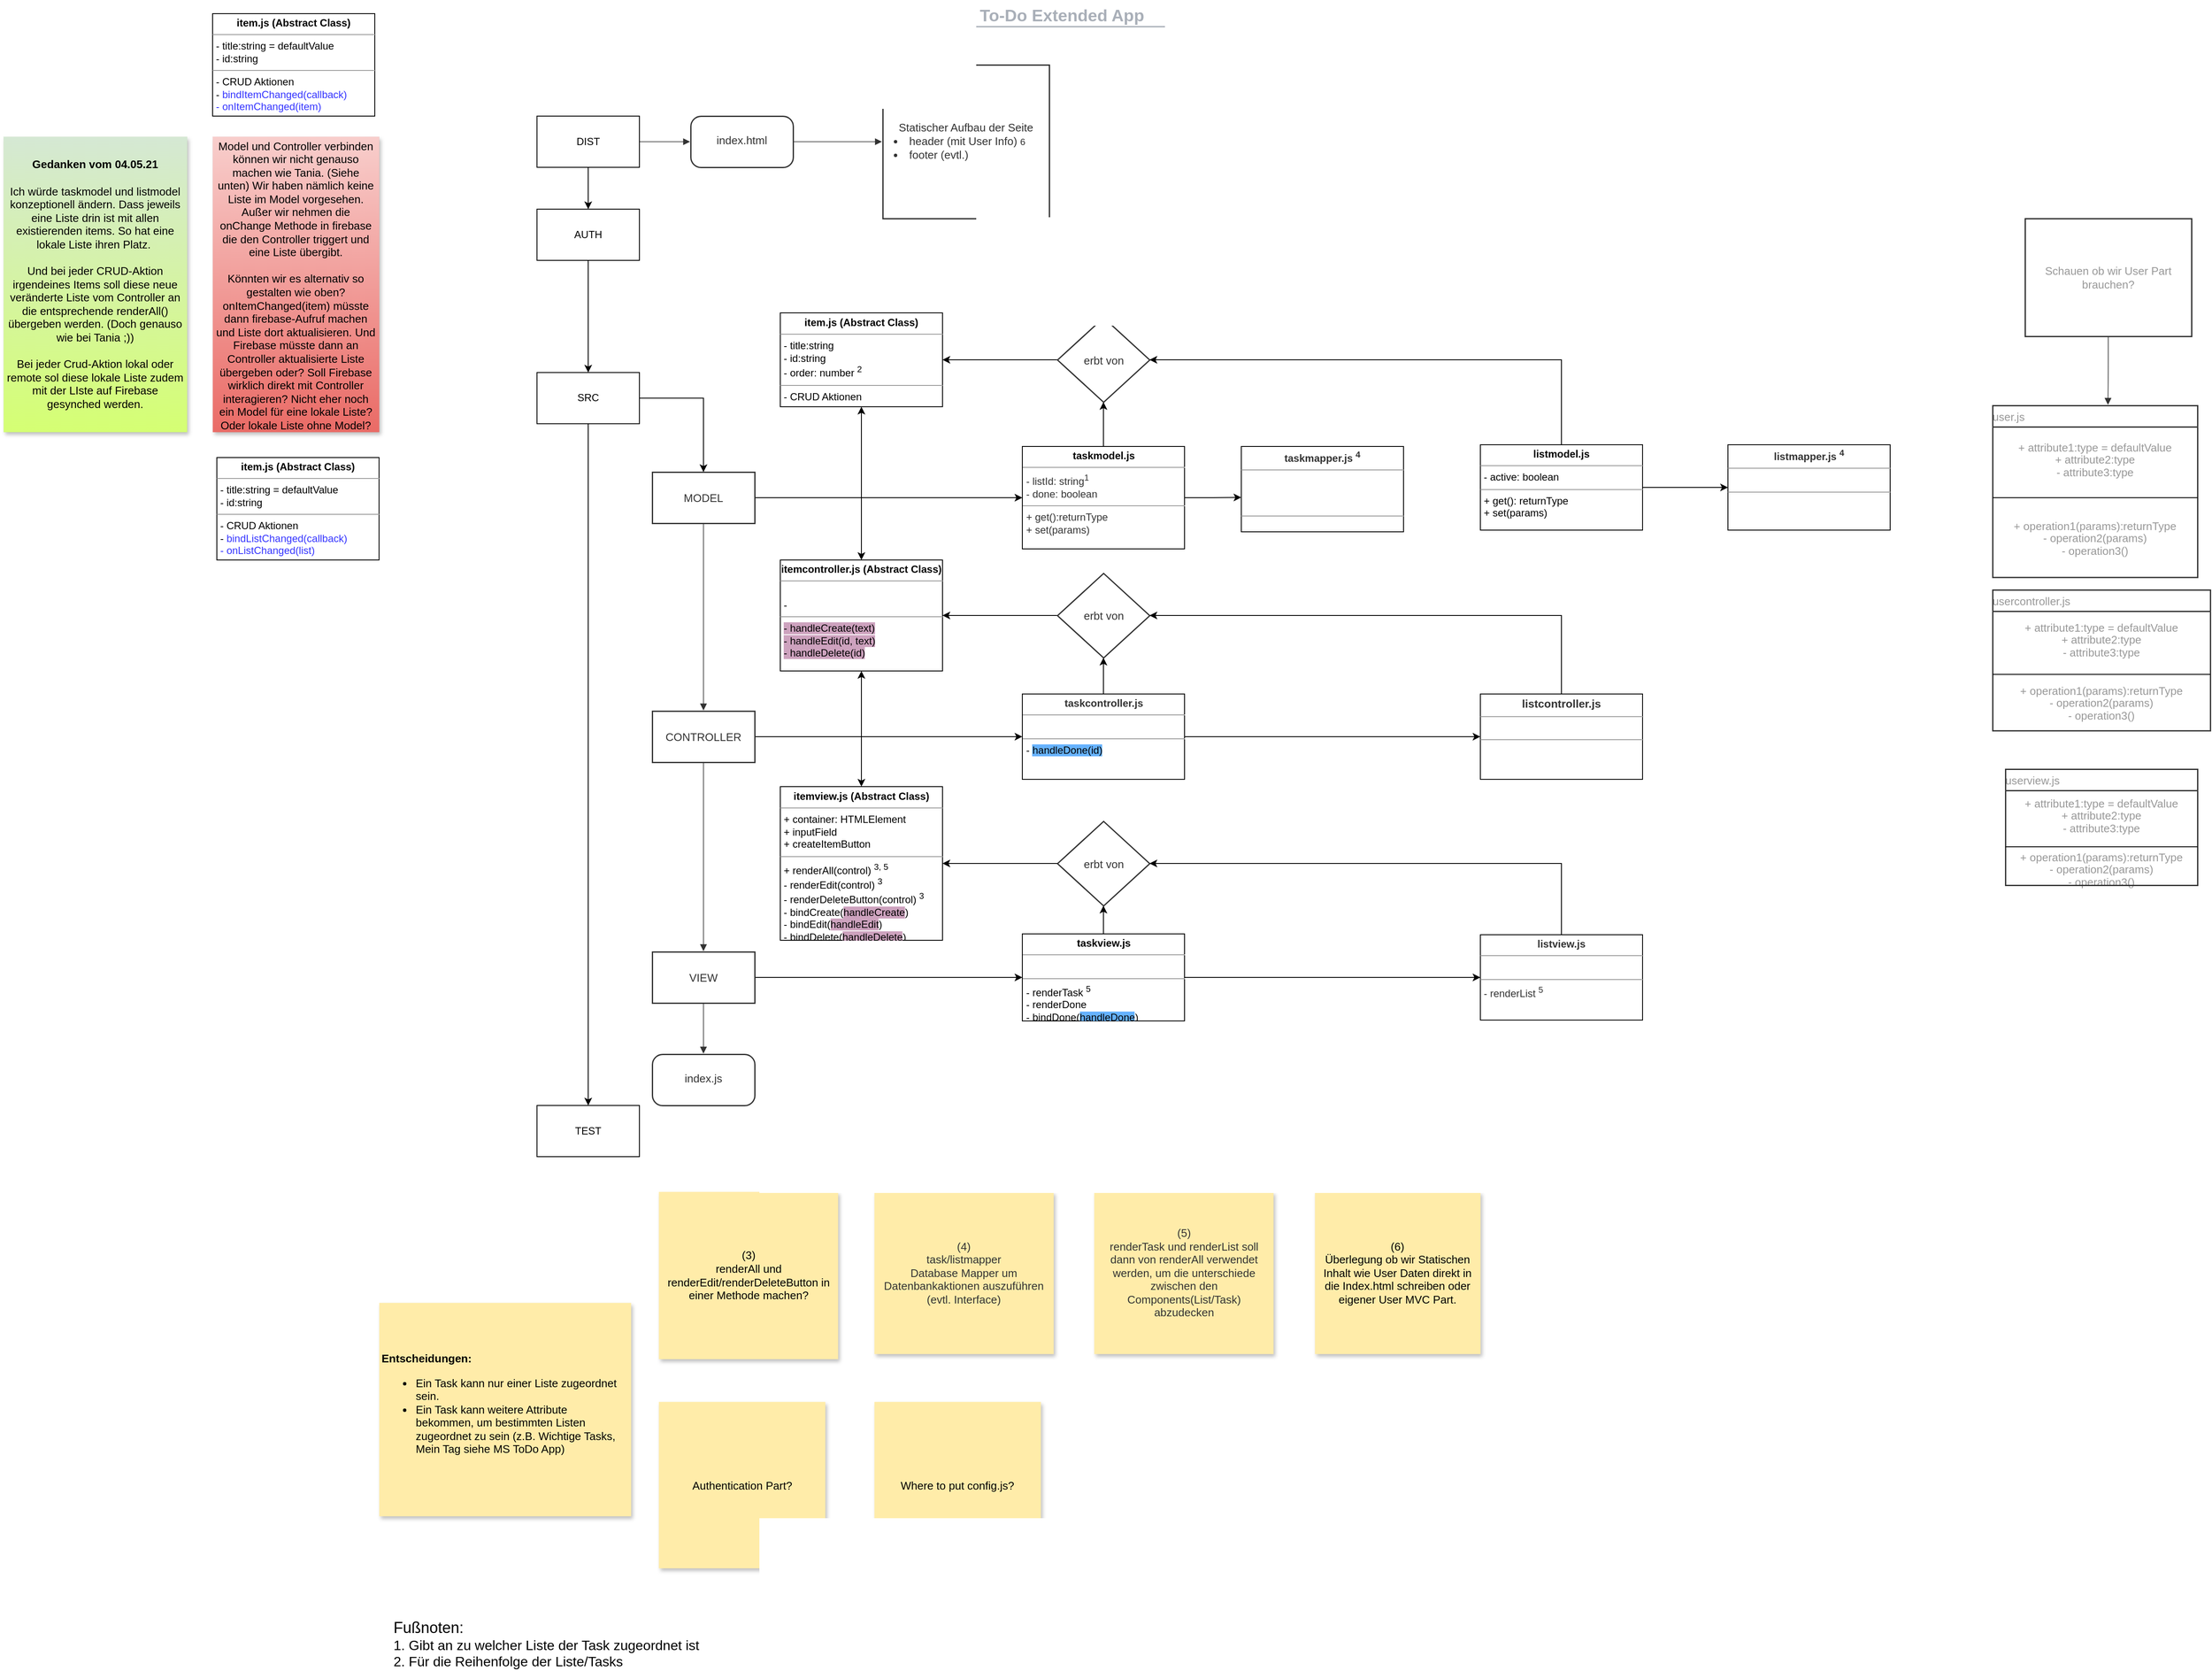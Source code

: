 <mxfile version="14.6.9" type="github">
  <diagram id="eOCSV4TAboX4JURnP9C4" name="Seite-1">
    <mxGraphModel dx="2889" dy="774" grid="1" gridSize="10" guides="1" tooltips="1" connect="1" arrows="1" fold="1" page="1" pageScale="1" pageWidth="827" pageHeight="1169" math="0" shadow="0">
      <root>
        <mxCell id="0" />
        <mxCell id="1" parent="0" />
        <mxCell id="hnSfwi1Ho9SDqRFrZ4Va-5" value="" style="group;dropTarget=0;" parent="1" vertex="1">
          <mxGeometry x="340" y="15" width="640" height="45" as="geometry" />
        </mxCell>
        <UserObject label="To-Do Extended App" lucidchartObjectId="U7PNEHNEvIEY" id="hnSfwi1Ho9SDqRFrZ4Va-6">
          <mxCell style="points=[[0.688,0.967,0]];html=1;overflow=block;blockSpacing=1;whiteSpace=wrap;;whiteSpace=wrap;fontSize=19.7;fontColor=#a9afb8;fontStyle=1;align=center;spacingLeft=7;spacingRight=7;spacingTop=2;spacing=3;strokeOpacity=0;fillOpacity=0;rounded=1;absoluteArcSize=1;arcSize=12;fillColor=#ffffff;strokeWidth=1.5;" parent="hnSfwi1Ho9SDqRFrZ4Va-5" vertex="1">
            <mxGeometry width="640" height="31" as="geometry" />
          </mxCell>
        </UserObject>
        <UserObject label="" placeholders="1" lucidchartObjectId="U7PNwYMRwzRe" id="hnSfwi1Ho9SDqRFrZ4Va-7">
          <mxCell style="html=1;overflow=block;blockSpacing=1;whiteSpace=wrap;;whiteSpace=wrap;fontSize=11.5;fontColor=#a9afb8;align=center;spacingLeft=7;spacingRight=7;spacingTop=2;spacing=3;strokeOpacity=0;fillOpacity=0;rounded=1;absoluteArcSize=1;arcSize=12;fillColor=#ffffff;strokeWidth=1.5;" parent="hnSfwi1Ho9SDqRFrZ4Va-5" vertex="1">
            <mxGeometry y="31" width="640" height="14" as="geometry" />
          </mxCell>
        </UserObject>
        <UserObject label="" lucidchartObjectId="U7PNrnxMDtur" id="hnSfwi1Ho9SDqRFrZ4Va-8">
          <mxCell style="html=1;jettySize=18;whiteSpace=wrap;fontSize=13;fontFamily=Helvetica;strokeColor=#a9afb8;strokeOpacity=100;strokeWidth=1.5;rounded=0;startArrow=none;;endArrow=none;;entryX=0.688;entryY=0.967;entryPerimeter=0;" parent="hnSfwi1Ho9SDqRFrZ4Va-5" target="hnSfwi1Ho9SDqRFrZ4Va-6" edge="1">
            <mxGeometry width="100" height="100" relative="1" as="geometry">
              <Array as="points" />
              <mxPoint x="206" y="30" as="sourcePoint" />
            </mxGeometry>
          </mxCell>
        </UserObject>
        <mxCell id="fGt8f_qGY14LkmYrRQs4-35" style="edgeStyle=orthogonalEdgeStyle;rounded=0;sketch=0;orthogonalLoop=1;jettySize=auto;html=1;shadow=0;entryX=0;entryY=0.5;entryDx=0;entryDy=0;" parent="1" source="hnSfwi1Ho9SDqRFrZ4Va-10" target="fGt8f_qGY14LkmYrRQs4-40" edge="1">
          <mxGeometry relative="1" as="geometry">
            <mxPoint x="596" y="597" as="targetPoint" />
          </mxGeometry>
        </mxCell>
        <UserObject label="MODEL" lucidchartObjectId="c~ftY6l.iCiz" id="hnSfwi1Ho9SDqRFrZ4Va-10">
          <mxCell style="html=1;overflow=block;blockSpacing=1;whiteSpace=wrap;;whiteSpace=wrap;fontSize=13;fontColor=#333333;align=center;spacing=3.8;strokeColor=#333333;strokeOpacity=100;fillOpacity=100;fillColor=#ffffff;strokeWidth=1.5;" parent="1" vertex="1">
            <mxGeometry x="180" y="567" width="120" height="60" as="geometry" />
          </mxCell>
        </UserObject>
        <UserObject label="" lucidchartObjectId="Z~ftl3bWn_XZ" id="hnSfwi1Ho9SDqRFrZ4Va-12">
          <mxCell style="html=1;jettySize=18;whiteSpace=wrap;fontSize=13;strokeColor=#333333;strokeOpacity=100;strokeWidth=0.8;rounded=1;arcSize=24;edgeStyle=orthogonalEdgeStyle;startArrow=none;;endArrow=block;endFill=1;;exitX=0.5;exitY=1.013;exitPerimeter=0;entryX=0.5;entryY=-0.012;entryPerimeter=0;" parent="1" source="hnSfwi1Ho9SDqRFrZ4Va-10" target="hnSfwi1Ho9SDqRFrZ4Va-13" edge="1">
            <mxGeometry width="100" height="100" relative="1" as="geometry">
              <Array as="points" />
            </mxGeometry>
          </mxCell>
        </UserObject>
        <mxCell id="fGt8f_qGY14LkmYrRQs4-16" style="edgeStyle=orthogonalEdgeStyle;rounded=0;sketch=0;orthogonalLoop=1;jettySize=auto;html=1;exitX=1;exitY=0.5;exitDx=0;exitDy=0;shadow=0;entryX=0;entryY=0.5;entryDx=0;entryDy=0;" parent="1" source="hnSfwi1Ho9SDqRFrZ4Va-13" target="wDRCrtRSsD-gu7L2LAHD-1" edge="1">
          <mxGeometry relative="1" as="geometry">
            <mxPoint x="600" y="869" as="targetPoint" />
            <Array as="points" />
          </mxGeometry>
        </mxCell>
        <UserObject label="CONTROLLER" lucidchartObjectId="2~ft0K8MMD~K" id="hnSfwi1Ho9SDqRFrZ4Va-13">
          <mxCell style="html=1;overflow=block;blockSpacing=1;whiteSpace=wrap;;whiteSpace=wrap;fontSize=13;fontColor=#333333;align=center;spacing=3.8;strokeColor=#333333;strokeOpacity=100;fillOpacity=100;fillColor=#ffffff;strokeWidth=1.5;" parent="1" vertex="1">
            <mxGeometry x="180" y="846.96" width="120" height="60" as="geometry" />
          </mxCell>
        </UserObject>
        <UserObject label="" lucidchartObjectId="8~ftyOhcbgiU" id="hnSfwi1Ho9SDqRFrZ4Va-14">
          <mxCell style="html=1;jettySize=18;whiteSpace=wrap;fontSize=13;strokeColor=#333333;strokeOpacity=100;strokeWidth=0.8;rounded=1;arcSize=24;edgeStyle=orthogonalEdgeStyle;startArrow=none;;endArrow=block;endFill=1;;exitX=0.5;exitY=1.013;exitPerimeter=0;entryX=0.5;entryY=-0.012;entryPerimeter=0;" parent="1" source="hnSfwi1Ho9SDqRFrZ4Va-13" target="hnSfwi1Ho9SDqRFrZ4Va-15" edge="1">
            <mxGeometry width="100" height="100" relative="1" as="geometry">
              <Array as="points" />
            </mxGeometry>
          </mxCell>
        </UserObject>
        <mxCell id="fGt8f_qGY14LkmYrRQs4-25" style="edgeStyle=orthogonalEdgeStyle;rounded=0;sketch=0;orthogonalLoop=1;jettySize=auto;html=1;shadow=0;" parent="1" source="hnSfwi1Ho9SDqRFrZ4Va-15" target="fGt8f_qGY14LkmYrRQs4-14" edge="1">
          <mxGeometry relative="1" as="geometry" />
        </mxCell>
        <UserObject label="VIEW" lucidchartObjectId="_~ftyiLubZ3a" id="hnSfwi1Ho9SDqRFrZ4Va-15">
          <mxCell style="html=1;overflow=block;blockSpacing=1;whiteSpace=wrap;;whiteSpace=wrap;fontSize=13;fontColor=#333333;align=center;spacing=3.8;strokeColor=#333333;strokeOpacity=100;fillOpacity=100;fillColor=#ffffff;strokeWidth=1.5;" parent="1" vertex="1">
            <mxGeometry x="180" y="1129" width="120" height="60" as="geometry" />
          </mxCell>
        </UserObject>
        <mxCell id="hnSfwi1Ho9SDqRFrZ4Va-25" value="&lt;div style=&quot;display: flex; justify-content: center; text-align: center; align-items: baseline; font-size: 0; line-height: 1.25;margin-top: -2px;&quot;&gt;&lt;span&gt;&lt;span style=&quot;font-size:13px;color:#333333;&quot;&gt;index.js&lt;/span&gt;&lt;/span&gt;&lt;/div&gt;" style="rounded=1;arcSize=20;whiteSpace=wrap;overflow=block;blockSpacing=1;html=1;fontSize=13;spacing=0;strokeColor=#333333;strokeOpacity=100;fillOpacity=100;fillColor=#ffffff;strokeWidth=1.5;" parent="1" vertex="1">
          <mxGeometry x="180" y="1249" width="120" height="60" as="geometry" />
        </mxCell>
        <UserObject label="" lucidchartObjectId="K2RtI70EVKOM" id="hnSfwi1Ho9SDqRFrZ4Va-26">
          <mxCell style="html=1;jettySize=18;whiteSpace=wrap;fontSize=13;strokeColor=#333333;strokeOpacity=100;strokeWidth=0.8;rounded=1;arcSize=24;edgeStyle=orthogonalEdgeStyle;startArrow=block;startFill=1;;endArrow=none;;exitX=0.5;exitY=-0.012;exitPerimeter=0;entryX=0.5;entryY=1.013;entryPerimeter=0;" parent="1" source="hnSfwi1Ho9SDqRFrZ4Va-25" target="hnSfwi1Ho9SDqRFrZ4Va-15" edge="1">
            <mxGeometry width="100" height="100" relative="1" as="geometry">
              <Array as="points" />
            </mxGeometry>
          </mxCell>
        </UserObject>
        <mxCell id="hnSfwi1Ho9SDqRFrZ4Va-32" value="user.js" style="html=1;overflow=block;blockSpacing=1;whiteSpace=wrap;swimlane;childLayout=stackLayout;horizontal=1;horizontalStack=0;resizeParent=1;resizeParentMax=0;resizeLast=0;collapsible=0;fontStyle=0;marginBottom=0;swimlaneFillColor=#ffffff;startSize=25;whiteSpace=wrap;fontSize=13;fontColor=#333333;align=center;whiteSpace=wrap;align=left;spacing=0;strokeColor=#333333;strokeOpacity=100;fillOpacity=100;fillColor=#ffffff;strokeWidth=1.5;shadow=0;sketch=0;textOpacity=50;" parent="1" vertex="1">
          <mxGeometry x="1750" y="489" width="240" height="201.25" as="geometry" />
        </mxCell>
        <mxCell id="hnSfwi1Ho9SDqRFrZ4Va-33" value="&lt;div style=&quot;display: flex; justify-content: center; text-align: center; align-items: baseline; font-size: 0; line-height: 1.25;margin-top: -2px;&quot;&gt;&lt;span&gt;&lt;span style=&quot;font-size:13px;color:#333333;&quot;&gt;+ attribute1:type = defaultValue&#xa;&lt;/span&gt;&lt;/span&gt;&lt;/div&gt;&lt;div style=&quot;display: flex; justify-content: center; text-align: center; align-items: baseline; font-size: 0; line-height: 1.25;margin-top: -2px;&quot;&gt;&lt;span&gt;&lt;span style=&quot;font-size:13px;color:#333333;&quot;&gt;+ attribute2:type&#xa;&lt;/span&gt;&lt;/span&gt;&lt;/div&gt;&lt;div style=&quot;display: flex; justify-content: center; text-align: center; align-items: baseline; font-size: 0; line-height: 1.25;margin-top: -2px;&quot;&gt;&lt;span&gt;&lt;span style=&quot;font-size:13px;color:#333333;&quot;&gt;- attribute3:type&lt;/span&gt;&lt;/span&gt;&lt;/div&gt;" style="part=1;html=1;whiteSpace=wrap;resizeHeight=0;strokeColor=none;fillColor=none;align=left;verticalAlign=middle;spacingLeft=4;spacingRight=4;overflow=hidden;rotatable=0;points=[[0,0.5],[1,0.5]];portConstraint=eastwest;swimlaneFillColor=#ffffff;strokeOpacity=100;fillOpacity=100;whiteSpace=wrap;fontSize=13;fontColor=#333333;align=center;shadow=0;sketch=0;textOpacity=50;" parent="hnSfwi1Ho9SDqRFrZ4Va-32" vertex="1">
          <mxGeometry y="25" width="240" height="79" as="geometry" />
        </mxCell>
        <mxCell id="hnSfwi1Ho9SDqRFrZ4Va-34" value="" style="line;strokeWidth=1;fillColor=none;align=left;verticalAlign=middle;spacingTop=-1;spacingLeft=3;spacingRight=3;rotatable=0;labelPosition=right;points=[];portConstraint=eastwest;fillOpacity=100;strokeOpacity=100;shadow=0;sketch=0;textOpacity=50;" parent="hnSfwi1Ho9SDqRFrZ4Va-32" vertex="1">
          <mxGeometry y="104" width="240" height="8" as="geometry" />
        </mxCell>
        <mxCell id="hnSfwi1Ho9SDqRFrZ4Va-35" value="&lt;div style=&quot;display: flex; justify-content: center; text-align: center; align-items: baseline; font-size: 0; line-height: 1.25;margin-top: -2px;&quot;&gt;&lt;span&gt;&lt;span style=&quot;font-size:13px;color:#333333;&quot;&gt;+ operation1(params):returnType&#xa;&lt;/span&gt;&lt;/span&gt;&lt;/div&gt;&lt;div style=&quot;display: flex; justify-content: center; text-align: center; align-items: baseline; font-size: 0; line-height: 1.25;margin-top: -2px;&quot;&gt;&lt;span&gt;&lt;span style=&quot;font-size:13px;color:#333333;&quot;&gt;- operation2(params)&#xa;&lt;/span&gt;&lt;/span&gt;&lt;/div&gt;&lt;div style=&quot;display: flex; justify-content: center; text-align: center; align-items: baseline; font-size: 0; line-height: 1.25;margin-top: -2px;&quot;&gt;&lt;span&gt;&lt;span style=&quot;font-size:13px;color:#333333;&quot;&gt;- operation3()&lt;/span&gt;&lt;/span&gt;&lt;/div&gt;" style="part=1;html=1;whiteSpace=wrap;resizeHeight=0;strokeColor=none;fillColor=none;align=left;verticalAlign=middle;spacingLeft=4;spacingRight=4;overflow=hidden;rotatable=0;points=[[0,0.5],[1,0.5]];portConstraint=eastwest;swimlaneFillColor=#ffffff;strokeOpacity=100;fillOpacity=100;whiteSpace=wrap;overflow=block;blockSpacing=1;html=1;fontSize=13;shadow=0;sketch=0;textOpacity=50;" parent="hnSfwi1Ho9SDqRFrZ4Va-32" vertex="1">
          <mxGeometry y="112" width="240" height="89.25" as="geometry" />
        </mxCell>
        <mxCell id="c57WbjZJF1XwjpGA7Uo2-19" style="edgeStyle=orthogonalEdgeStyle;rounded=0;orthogonalLoop=1;jettySize=auto;html=1;exitX=0;exitY=0.5;exitDx=0;exitDy=0;entryX=1;entryY=0.5;entryDx=0;entryDy=0;" parent="1" source="hnSfwi1Ho9SDqRFrZ4Va-40" target="c57WbjZJF1XwjpGA7Uo2-17" edge="1">
          <mxGeometry relative="1" as="geometry" />
        </mxCell>
        <UserObject label="erbt von" lucidchartObjectId="s5lulmFAvcZQ" id="hnSfwi1Ho9SDqRFrZ4Va-40">
          <mxCell style="html=1;overflow=block;blockSpacing=1;whiteSpace=wrap;shape=rhombus;whiteSpace=wrap;fontSize=13;fontColor=#333333;align=center;spacing=3.8;strokeColor=#333333;strokeOpacity=100;fillOpacity=100;fillColor=#ffffff;strokeWidth=1.5;" parent="1" vertex="1">
            <mxGeometry x="654.5" y="386" width="108" height="99" as="geometry" />
          </mxCell>
        </UserObject>
        <mxCell id="hnSfwi1Ho9SDqRFrZ4Va-51" value="userview.js" style="html=1;overflow=block;blockSpacing=1;whiteSpace=wrap;swimlane;childLayout=stackLayout;horizontal=1;horizontalStack=0;resizeParent=1;resizeParentMax=0;resizeLast=0;collapsible=0;fontStyle=0;marginBottom=0;swimlaneFillColor=#ffffff;startSize=25;whiteSpace=wrap;fontSize=13;fontColor=#333333;align=center;whiteSpace=wrap;align=left;spacing=0;strokeColor=#333333;strokeOpacity=100;fillOpacity=100;fillColor=#ffffff;strokeWidth=1.5;shadow=0;sketch=0;textOpacity=50;" parent="1" vertex="1">
          <mxGeometry x="1765" y="915" width="225" height="136" as="geometry" />
        </mxCell>
        <mxCell id="hnSfwi1Ho9SDqRFrZ4Va-52" value="&lt;div style=&quot;display: flex; justify-content: center; text-align: center; align-items: baseline; font-size: 0; line-height: 1.25;margin-top: -2px;&quot;&gt;&lt;span&gt;&lt;span style=&quot;font-size:13px;color:#333333;&quot;&gt;+ attribute1:type = defaultValue&#xa;&lt;/span&gt;&lt;/span&gt;&lt;/div&gt;&lt;div style=&quot;display: flex; justify-content: center; text-align: center; align-items: baseline; font-size: 0; line-height: 1.25;margin-top: -2px;&quot;&gt;&lt;span&gt;&lt;span style=&quot;font-size:13px;color:#333333;&quot;&gt;+ attribute2:type&#xa;&lt;/span&gt;&lt;/span&gt;&lt;/div&gt;&lt;div style=&quot;display: flex; justify-content: center; text-align: center; align-items: baseline; font-size: 0; line-height: 1.25;margin-top: -2px;&quot;&gt;&lt;span&gt;&lt;span style=&quot;font-size:13px;color:#333333;&quot;&gt;- attribute3:type&lt;/span&gt;&lt;/span&gt;&lt;/div&gt;" style="part=1;html=1;whiteSpace=wrap;resizeHeight=0;strokeColor=none;fillColor=none;align=left;verticalAlign=middle;spacingLeft=4;spacingRight=4;overflow=hidden;rotatable=0;points=[[0,0.5],[1,0.5]];portConstraint=eastwest;swimlaneFillColor=#ffffff;strokeOpacity=100;fillOpacity=100;whiteSpace=wrap;fontSize=13;fontColor=#333333;align=center;shadow=0;sketch=0;textOpacity=50;" parent="hnSfwi1Ho9SDqRFrZ4Va-51" vertex="1">
          <mxGeometry y="25" width="225" height="62" as="geometry" />
        </mxCell>
        <mxCell id="hnSfwi1Ho9SDqRFrZ4Va-53" value="" style="line;strokeWidth=1;fillColor=none;align=left;verticalAlign=middle;spacingTop=-1;spacingLeft=3;spacingRight=3;rotatable=0;labelPosition=right;points=[];portConstraint=eastwest;fillOpacity=100;strokeOpacity=100;shadow=0;sketch=0;textOpacity=50;" parent="hnSfwi1Ho9SDqRFrZ4Va-51" vertex="1">
          <mxGeometry y="87" width="225" height="8" as="geometry" />
        </mxCell>
        <mxCell id="hnSfwi1Ho9SDqRFrZ4Va-54" value="&lt;div style=&quot;display: flex; justify-content: center; text-align: center; align-items: baseline; font-size: 0; line-height: 1.25;margin-top: -2px;&quot;&gt;&lt;span&gt;&lt;span style=&quot;font-size:13px;color:#333333;&quot;&gt;+ operation1(params):returnType&#xa;&lt;/span&gt;&lt;/span&gt;&lt;/div&gt;&lt;div style=&quot;display: flex; justify-content: center; text-align: center; align-items: baseline; font-size: 0; line-height: 1.25;margin-top: -2px;&quot;&gt;&lt;span&gt;&lt;span style=&quot;font-size:13px;color:#333333;&quot;&gt;- operation2(params)&#xa;&lt;/span&gt;&lt;/span&gt;&lt;/div&gt;&lt;div style=&quot;display: flex; justify-content: center; text-align: center; align-items: baseline; font-size: 0; line-height: 1.25;margin-top: -2px;&quot;&gt;&lt;span&gt;&lt;span style=&quot;font-size:13px;color:#333333;&quot;&gt;- operation3()&lt;/span&gt;&lt;/span&gt;&lt;/div&gt;" style="part=1;html=1;whiteSpace=wrap;resizeHeight=0;strokeColor=none;fillColor=none;align=left;verticalAlign=middle;spacingLeft=4;spacingRight=4;overflow=hidden;rotatable=0;points=[[0,0.5],[1,0.5]];portConstraint=eastwest;swimlaneFillColor=#ffffff;strokeOpacity=100;fillOpacity=100;whiteSpace=wrap;overflow=block;blockSpacing=1;html=1;fontSize=13;shadow=0;sketch=0;textOpacity=50;" parent="hnSfwi1Ho9SDqRFrZ4Va-51" vertex="1">
          <mxGeometry y="95" width="225" height="41" as="geometry" />
        </mxCell>
        <UserObject label="Authentication Part?" lucidchartObjectId="DZRtS0Nv-I5Q" id="hnSfwi1Ho9SDqRFrZ4Va-55">
          <mxCell style="html=1;overflow=block;blockSpacing=1;whiteSpace=wrap;shadow=1;whiteSpace=wrap;fontSize=13;spacing=3.8;strokeColor=none;fillColor=#FFECA9;strokeWidth=0;" parent="1" vertex="1">
            <mxGeometry x="187.5" y="1656" width="195" height="195" as="geometry" />
          </mxCell>
        </UserObject>
        <UserObject label="Where to put config.js?" lucidchartObjectId="-0jusw2t4aRP" id="hnSfwi1Ho9SDqRFrZ4Va-56">
          <mxCell style="html=1;overflow=block;blockSpacing=1;whiteSpace=wrap;shadow=1;whiteSpace=wrap;fontSize=13;spacing=3.8;strokeColor=none;fillColor=#FFECA9;strokeWidth=0;" parent="1" vertex="1">
            <mxGeometry x="440" y="1656" width="195" height="195" as="geometry" />
          </mxCell>
        </UserObject>
        <mxCell id="hnSfwi1Ho9SDqRFrZ4Va-65" value="usercontroller.js" style="html=1;overflow=block;blockSpacing=1;whiteSpace=wrap;swimlane;childLayout=stackLayout;horizontal=1;horizontalStack=0;resizeParent=1;resizeParentMax=0;resizeLast=0;collapsible=0;fontStyle=0;marginBottom=0;swimlaneFillColor=#ffffff;startSize=25;whiteSpace=wrap;fontSize=13;fontColor=#333333;align=center;whiteSpace=wrap;align=left;spacing=0;strokeColor=#333333;strokeOpacity=100;fillOpacity=100;fillColor=#ffffff;strokeWidth=1.5;shadow=0;sketch=0;textOpacity=50;" parent="1" vertex="1">
          <mxGeometry x="1750" y="705" width="255" height="164.923" as="geometry" />
        </mxCell>
        <mxCell id="hnSfwi1Ho9SDqRFrZ4Va-66" value="&lt;div style=&quot;display: flex; justify-content: center; text-align: center; align-items: baseline; font-size: 0; line-height: 1.25;margin-top: -2px;&quot;&gt;&lt;span&gt;&lt;span style=&quot;font-size:13px;color:#333333;&quot;&gt;+ attribute1:type = defaultValue&#xa;&lt;/span&gt;&lt;/span&gt;&lt;/div&gt;&lt;div style=&quot;display: flex; justify-content: center; text-align: center; align-items: baseline; font-size: 0; line-height: 1.25;margin-top: -2px;&quot;&gt;&lt;span&gt;&lt;span style=&quot;font-size:13px;color:#333333;&quot;&gt;+ attribute2:type&#xa;&lt;/span&gt;&lt;/span&gt;&lt;/div&gt;&lt;div style=&quot;display: flex; justify-content: center; text-align: center; align-items: baseline; font-size: 0; line-height: 1.25;margin-top: -2px;&quot;&gt;&lt;span&gt;&lt;span style=&quot;font-size:13px;color:#333333;&quot;&gt;- attribute3:type&lt;/span&gt;&lt;/span&gt;&lt;/div&gt;" style="part=1;html=1;whiteSpace=wrap;resizeHeight=0;strokeColor=none;fillColor=none;align=left;verticalAlign=middle;spacingLeft=4;spacingRight=4;overflow=hidden;rotatable=0;points=[[0,0.5],[1,0.5]];portConstraint=eastwest;swimlaneFillColor=#ffffff;strokeOpacity=100;fillOpacity=100;whiteSpace=wrap;fontSize=13;fontColor=#333333;align=center;shadow=0;sketch=0;textOpacity=50;" parent="hnSfwi1Ho9SDqRFrZ4Va-65" vertex="1">
          <mxGeometry y="25" width="255" height="70" as="geometry" />
        </mxCell>
        <mxCell id="hnSfwi1Ho9SDqRFrZ4Va-67" value="" style="line;strokeWidth=1;fillColor=none;align=left;verticalAlign=middle;spacingTop=-1;spacingLeft=3;spacingRight=3;rotatable=0;labelPosition=right;points=[];portConstraint=eastwest;fillOpacity=100;strokeOpacity=100;shadow=0;sketch=0;textOpacity=50;" parent="hnSfwi1Ho9SDqRFrZ4Va-65" vertex="1">
          <mxGeometry y="95" width="255" height="8" as="geometry" />
        </mxCell>
        <mxCell id="hnSfwi1Ho9SDqRFrZ4Va-68" value="&lt;div style=&quot;display: flex; justify-content: center; text-align: center; align-items: baseline; font-size: 0; line-height: 1.25;margin-top: -2px;&quot;&gt;&lt;span&gt;&lt;span style=&quot;font-size:13px;color:#333333;&quot;&gt;+ operation1(params):returnType&#xa;&lt;/span&gt;&lt;/span&gt;&lt;/div&gt;&lt;div style=&quot;display: flex; justify-content: center; text-align: center; align-items: baseline; font-size: 0; line-height: 1.25;margin-top: -2px;&quot;&gt;&lt;span&gt;&lt;span style=&quot;font-size:13px;color:#333333;&quot;&gt;- operation2(params)&#xa;&lt;/span&gt;&lt;/span&gt;&lt;/div&gt;&lt;div style=&quot;display: flex; justify-content: center; text-align: center; align-items: baseline; font-size: 0; line-height: 1.25;margin-top: -2px;&quot;&gt;&lt;span&gt;&lt;span style=&quot;font-size:13px;color:#333333;&quot;&gt;- operation3()&lt;/span&gt;&lt;/span&gt;&lt;/div&gt;" style="part=1;html=1;whiteSpace=wrap;resizeHeight=0;strokeColor=none;fillColor=none;align=left;verticalAlign=middle;spacingLeft=4;spacingRight=4;overflow=hidden;rotatable=0;points=[[0,0.5],[1,0.5]];portConstraint=eastwest;swimlaneFillColor=#ffffff;strokeOpacity=100;fillOpacity=100;whiteSpace=wrap;overflow=block;blockSpacing=1;html=1;fontSize=13;shadow=0;sketch=0;textOpacity=50;" parent="hnSfwi1Ho9SDqRFrZ4Va-65" vertex="1">
          <mxGeometry y="103" width="255" height="61.923" as="geometry" />
        </mxCell>
        <UserObject label="Schauen ob wir User Part brauchen?" lucidchartObjectId="F1mupC6SSIpY" id="hnSfwi1Ho9SDqRFrZ4Va-77">
          <mxCell style="html=1;overflow=block;blockSpacing=1;whiteSpace=wrap;;whiteSpace=wrap;fontSize=13;fontColor=#333333;align=center;spacing=3.8;strokeColor=#333333;strokeOpacity=100;fillOpacity=100;fillColor=#ffffff;strokeWidth=1.5;shadow=0;sketch=0;textOpacity=50;" parent="1" vertex="1">
            <mxGeometry x="1788" y="270" width="195" height="138" as="geometry" />
          </mxCell>
        </UserObject>
        <UserObject label="" lucidchartObjectId="X1mubesnK8zv" id="hnSfwi1Ho9SDqRFrZ4Va-78">
          <mxCell style="html=1;jettySize=18;whiteSpace=wrap;fontSize=13;strokeColor=#333333;strokeOpacity=100;strokeWidth=0.8;rounded=1;arcSize=24;edgeStyle=orthogonalEdgeStyle;startArrow=none;;endArrow=block;endFill=1;;exitX=0.5;exitY=1.005;exitPerimeter=0;entryX=0.563;entryY=-0.004;entryPerimeter=0;fillOpacity=100;shadow=0;sketch=0;textOpacity=50;" parent="1" source="hnSfwi1Ho9SDqRFrZ4Va-77" target="hnSfwi1Ho9SDqRFrZ4Va-32" edge="1">
            <mxGeometry width="100" height="100" relative="1" as="geometry">
              <Array as="points" />
            </mxGeometry>
          </mxCell>
        </UserObject>
        <UserObject label="(6)&lt;br&gt;Überlegung ob wir Statischen Inhalt wie User Daten direkt in die Index.html schreiben oder eigener User MVC Part." lucidchartObjectId="y2muuLLlZN~S" id="hnSfwi1Ho9SDqRFrZ4Va-79">
          <mxCell style="html=1;overflow=block;blockSpacing=1;whiteSpace=wrap;shadow=1;whiteSpace=wrap;fontSize=13;spacing=3.8;strokeColor=none;fillColor=#FFECA9;strokeWidth=0;" parent="1" vertex="1">
            <mxGeometry x="956" y="1410" width="194" height="190" as="geometry" />
          </mxCell>
        </UserObject>
        <mxCell id="hnSfwi1Ho9SDqRFrZ4Va-87" value="&lt;div style=&quot;display: flex; justify-content: center; text-align: center; align-items: baseline; font-size: 0; line-height: 1.25;margin-top: -2px;&quot;&gt;&lt;span&gt;&lt;span style=&quot;font-size:13px;color:#333333;&quot;&gt;index.html&lt;/span&gt;&lt;/span&gt;&lt;/div&gt;" style="rounded=1;arcSize=20;whiteSpace=wrap;overflow=block;blockSpacing=1;html=1;fontSize=13;spacing=0;strokeColor=#333333;strokeOpacity=100;fillOpacity=100;fillColor=#ffffff;strokeWidth=1.5;" parent="1" vertex="1">
          <mxGeometry x="225" y="150" width="120" height="60" as="geometry" />
        </mxCell>
        <UserObject label="" lucidchartObjectId="Kbou1G4ICNrE" id="hnSfwi1Ho9SDqRFrZ4Va-88">
          <mxCell style="html=1;jettySize=18;whiteSpace=wrap;fontSize=13;strokeColor=#333333;strokeOpacity=100;strokeWidth=0.8;rounded=1;arcSize=24;edgeStyle=orthogonalEdgeStyle;startArrow=block;startFill=1;;endArrow=none;;exitX=-0.006;exitY=0.5;exitPerimeter=0;" parent="1" source="hnSfwi1Ho9SDqRFrZ4Va-87" edge="1">
            <mxGeometry width="100" height="100" relative="1" as="geometry">
              <Array as="points" />
              <mxPoint x="160" y="180" as="targetPoint" />
            </mxGeometry>
          </mxCell>
        </UserObject>
        <UserObject label="&lt;div style=&quot;display: flex ; justify-content: center ; text-align: center ; align-items: baseline ; font-size: 0 ; line-height: 1.25 ; margin-top: -2px&quot;&gt;&lt;span&gt;&lt;span style=&quot;font-size: 13px ; color: #333333&quot;&gt;Statischer Aufbau der Seite&lt;br&gt;&lt;/span&gt;&lt;/span&gt;&lt;/div&gt;&lt;ul style=&quot;margin: 0px ; padding-left: 10px ; list-style-position: inside ; list-style-type: disc&quot;&gt;&lt;li style=&quot;text-align: left ; color: #333333&quot;&gt;&lt;span style=&quot;margin-left: 0px ; margin-top: -2px&quot;&gt;&lt;span style=&quot;font-size: 13px ; color: #333333&quot;&gt;header (mit User Info) &lt;/span&gt;&lt;span style=&quot;color: rgb(51 , 51 , 51) ; font-size: 10.833px&quot;&gt;6&lt;/span&gt;&lt;/span&gt;&lt;/li&gt;&lt;li style=&quot;text-align: left ; color: #333333&quot;&gt;&lt;span&gt;footer (evtl.)&lt;/span&gt;&lt;br&gt;&lt;/li&gt;&lt;/ul&gt;" lucidchartObjectId="ncoul36mbPxT" id="hnSfwi1Ho9SDqRFrZ4Va-89">
          <mxCell style="html=1;overflow=block;blockSpacing=1;whiteSpace=wrap;;whiteSpace=wrap;fontSize=13;spacing=3.8;strokeColor=#333333;strokeOpacity=100;fillOpacity=100;fillColor=#ffffff;strokeWidth=1.5;" parent="1" vertex="1">
            <mxGeometry x="450" y="90" width="195" height="180" as="geometry" />
          </mxCell>
        </UserObject>
        <UserObject label="" lucidchartObjectId="~ioujaFyrzyg" id="hnSfwi1Ho9SDqRFrZ4Va-90">
          <mxCell style="html=1;jettySize=18;whiteSpace=wrap;fontSize=13;strokeColor=#333333;strokeOpacity=100;strokeWidth=0.8;rounded=1;arcSize=24;edgeStyle=orthogonalEdgeStyle;startArrow=none;;endArrow=block;endFill=1;;exitX=1.006;exitY=0.5;exitPerimeter=0;" parent="1" source="hnSfwi1Ho9SDqRFrZ4Va-87" edge="1">
            <mxGeometry width="100" height="100" relative="1" as="geometry">
              <Array as="points">
                <mxPoint x="449" y="180" />
              </Array>
              <mxPoint x="449" y="180" as="targetPoint" />
            </mxGeometry>
          </mxCell>
        </UserObject>
        <UserObject label="erbt von" lucidchartObjectId="akouGLOBMePN" id="hnSfwi1Ho9SDqRFrZ4Va-92">
          <mxCell style="html=1;overflow=block;blockSpacing=1;whiteSpace=wrap;shape=rhombus;whiteSpace=wrap;fontSize=13;fontColor=#333333;align=center;spacing=3.8;strokeColor=#333333;strokeOpacity=100;fillOpacity=100;fillColor=#ffffff;strokeWidth=1.5;" parent="1" vertex="1">
            <mxGeometry x="654.5" y="976" width="108" height="99" as="geometry" />
          </mxCell>
        </UserObject>
        <mxCell id="c57WbjZJF1XwjpGA7Uo2-1" value="DIST" style="rounded=0;whiteSpace=wrap;html=1;" parent="1" vertex="1">
          <mxGeometry x="45" y="150" width="120" height="60" as="geometry" />
        </mxCell>
        <mxCell id="c57WbjZJF1XwjpGA7Uo2-9" value="" style="edgeStyle=orthogonalEdgeStyle;rounded=0;orthogonalLoop=1;jettySize=auto;html=1;" parent="1" source="c57WbjZJF1XwjpGA7Uo2-3" target="c57WbjZJF1XwjpGA7Uo2-4" edge="1">
          <mxGeometry relative="1" as="geometry" />
        </mxCell>
        <mxCell id="c57WbjZJF1XwjpGA7Uo2-3" value="AUTH" style="rounded=0;whiteSpace=wrap;html=1;" parent="1" vertex="1">
          <mxGeometry x="45" y="259" width="120" height="60" as="geometry" />
        </mxCell>
        <mxCell id="c57WbjZJF1XwjpGA7Uo2-10" style="edgeStyle=orthogonalEdgeStyle;rounded=0;orthogonalLoop=1;jettySize=auto;html=1;entryX=0.5;entryY=0;entryDx=0;entryDy=0;" parent="1" source="c57WbjZJF1XwjpGA7Uo2-4" target="c57WbjZJF1XwjpGA7Uo2-5" edge="1">
          <mxGeometry relative="1" as="geometry" />
        </mxCell>
        <mxCell id="fGt8f_qGY14LkmYrRQs4-32" style="edgeStyle=orthogonalEdgeStyle;rounded=0;sketch=0;orthogonalLoop=1;jettySize=auto;html=1;entryX=0.5;entryY=0;entryDx=0;entryDy=0;shadow=0;" parent="1" source="c57WbjZJF1XwjpGA7Uo2-4" target="hnSfwi1Ho9SDqRFrZ4Va-10" edge="1">
          <mxGeometry relative="1" as="geometry" />
        </mxCell>
        <mxCell id="c57WbjZJF1XwjpGA7Uo2-4" value="SRC" style="rounded=0;whiteSpace=wrap;html=1;" parent="1" vertex="1">
          <mxGeometry x="45" y="450.38" width="120" height="60" as="geometry" />
        </mxCell>
        <mxCell id="c57WbjZJF1XwjpGA7Uo2-5" value="TEST" style="rounded=0;whiteSpace=wrap;html=1;" parent="1" vertex="1">
          <mxGeometry x="45" y="1309" width="120" height="60" as="geometry" />
        </mxCell>
        <mxCell id="c57WbjZJF1XwjpGA7Uo2-7" value="" style="endArrow=classic;html=1;exitX=0.5;exitY=1;exitDx=0;exitDy=0;" parent="1" source="c57WbjZJF1XwjpGA7Uo2-1" target="c57WbjZJF1XwjpGA7Uo2-3" edge="1">
          <mxGeometry width="50" height="50" relative="1" as="geometry">
            <mxPoint x="110" y="210" as="sourcePoint" />
            <mxPoint x="110" y="440" as="targetPoint" />
            <Array as="points" />
          </mxGeometry>
        </mxCell>
        <mxCell id="c57WbjZJF1XwjpGA7Uo2-17" value="&lt;p style=&quot;margin: 0px ; margin-top: 4px ; text-align: center&quot;&gt;&lt;span style=&quot;font-weight: 700&quot;&gt;item.js (Abstract Class)&lt;/span&gt;&lt;br&gt;&lt;/p&gt;&lt;hr size=&quot;1&quot;&gt;&lt;p style=&quot;margin: 0px ; margin-left: 4px&quot;&gt;&lt;span&gt;- title:string&lt;/span&gt;&lt;br&gt;&lt;/p&gt;&lt;p style=&quot;margin: 0px ; margin-left: 4px&quot;&gt;- id:string&lt;br&gt;&lt;/p&gt;&lt;p style=&quot;margin: 0px ; margin-left: 4px&quot;&gt;- order: number &lt;sup&gt;2&lt;/sup&gt;&lt;/p&gt;&lt;hr size=&quot;1&quot;&gt;&lt;p style=&quot;margin: 0px ; margin-left: 4px&quot;&gt;- CRUD Aktionen&lt;/p&gt;" style="verticalAlign=top;align=left;overflow=fill;fontSize=12;fontFamily=Helvetica;html=1;" parent="1" vertex="1">
          <mxGeometry x="330" y="380.5" width="190" height="110" as="geometry" />
        </mxCell>
        <mxCell id="enc0Eu9jCuy0b9Ykru_g-4" value="&lt;p style=&quot;margin: 0px ; margin-top: 4px ; text-align: center&quot;&gt;&lt;span style=&quot;font-weight: 700&quot;&gt;itemcontroller.js (Abstract Class)&lt;/span&gt;&lt;br&gt;&lt;/p&gt;&lt;hr size=&quot;1&quot;&gt;&lt;p style=&quot;margin: 0px ; margin-left: 4px&quot;&gt;&lt;br&gt;&lt;/p&gt;&lt;p style=&quot;margin: 0px ; margin-left: 4px&quot;&gt;-&lt;/p&gt;&lt;hr size=&quot;1&quot;&gt;&lt;p style=&quot;margin: 0px ; margin-left: 4px&quot;&gt;&lt;span style=&quot;background-color: rgb(205 , 162 , 190)&quot;&gt;- handleCreate(text)&lt;/span&gt;&lt;br&gt;&lt;/p&gt;&lt;p style=&quot;margin: 0px ; margin-left: 4px&quot;&gt;&lt;span style=&quot;background-color: rgb(205 , 162 , 190)&quot;&gt;- handleEdit(id, text)&lt;br&gt;&lt;/span&gt;&lt;/p&gt;&lt;p style=&quot;margin: 0px ; margin-left: 4px&quot;&gt;&lt;span style=&quot;background-color: rgb(205 , 162 , 190)&quot;&gt;- handleDelete(id)&lt;/span&gt;&lt;/p&gt;&lt;p style=&quot;margin: 0px ; margin-left: 4px&quot;&gt;&lt;br&gt;&lt;/p&gt;" style="verticalAlign=top;align=left;overflow=fill;fontSize=12;fontFamily=Helvetica;html=1;" parent="1" vertex="1">
          <mxGeometry x="330" y="670" width="190" height="130" as="geometry" />
        </mxCell>
        <mxCell id="fGt8f_qGY14LkmYrRQs4-27" value="" style="edgeStyle=orthogonalEdgeStyle;rounded=0;sketch=0;orthogonalLoop=1;jettySize=auto;html=1;shadow=0;" parent="1" source="fGt8f_qGY14LkmYrRQs4-14" target="hnSfwi1Ho9SDqRFrZ4Va-92" edge="1">
          <mxGeometry relative="1" as="geometry" />
        </mxCell>
        <mxCell id="fGt8f_qGY14LkmYrRQs4-29" style="edgeStyle=orthogonalEdgeStyle;rounded=0;sketch=0;orthogonalLoop=1;jettySize=auto;html=1;entryX=0;entryY=0.5;entryDx=0;entryDy=0;shadow=0;" parent="1" source="fGt8f_qGY14LkmYrRQs4-14" target="fGt8f_qGY14LkmYrRQs4-28" edge="1">
          <mxGeometry relative="1" as="geometry" />
        </mxCell>
        <mxCell id="fGt8f_qGY14LkmYrRQs4-14" value="&lt;p style=&quot;margin: 0px ; margin-top: 4px ; text-align: center&quot;&gt;&lt;span style=&quot;font-weight: 700&quot;&gt;taskview.js&lt;/span&gt;&lt;br&gt;&lt;/p&gt;&lt;hr size=&quot;1&quot;&gt;&lt;p style=&quot;margin: 0px ; margin-left: 4px&quot;&gt;&lt;br&gt;&lt;/p&gt;&lt;hr size=&quot;1&quot;&gt;&lt;p style=&quot;margin: 0px ; margin-left: 4px&quot;&gt;- renderTask &lt;sup&gt;5&lt;/sup&gt;&lt;br style=&quot;padding: 0px ; margin: 0px&quot;&gt;- renderDone&lt;br&gt;&lt;/p&gt;&lt;p style=&quot;margin: 0px ; margin-left: 4px&quot;&gt;- bindDone(&lt;span style=&quot;background-color: rgb(102 , 178 , 255)&quot;&gt;handleDone&lt;/span&gt;)&lt;/p&gt;" style="verticalAlign=top;align=left;overflow=fill;fontSize=12;fontFamily=Helvetica;html=1;shadow=0;" parent="1" vertex="1">
          <mxGeometry x="613.5" y="1108" width="190" height="102" as="geometry" />
        </mxCell>
        <mxCell id="fGt8f_qGY14LkmYrRQs4-31" style="edgeStyle=orthogonalEdgeStyle;rounded=0;sketch=0;orthogonalLoop=1;jettySize=auto;html=1;shadow=0;exitX=0;exitY=0.5;exitDx=0;exitDy=0;" parent="1" source="hnSfwi1Ho9SDqRFrZ4Va-92" target="fGt8f_qGY14LkmYrRQs4-15" edge="1">
          <mxGeometry relative="1" as="geometry" />
        </mxCell>
        <mxCell id="fGt8f_qGY14LkmYrRQs4-15" value="&lt;p style=&quot;margin: 0px ; margin-top: 4px ; text-align: center&quot;&gt;&lt;span style=&quot;font-weight: 700&quot;&gt;itemview.js (Abstract Class)&lt;/span&gt;&lt;br&gt;&lt;/p&gt;&lt;hr size=&quot;1&quot;&gt;&lt;p style=&quot;margin: 0px ; margin-left: 4px&quot;&gt;+ container: HTMLElement&lt;br style=&quot;padding: 0px ; margin: 0px&quot;&gt;+ inputField&lt;br style=&quot;padding: 0px ; margin: 0px&quot;&gt;+ createItemButton&lt;br&gt;&lt;/p&gt;&lt;hr size=&quot;1&quot;&gt;&lt;p style=&quot;margin: 0px ; margin-left: 4px&quot;&gt;+ renderAll(control) &lt;sup&gt;3, 5&lt;/sup&gt;&lt;/p&gt;&lt;p style=&quot;margin: 0px ; margin-left: 4px&quot;&gt;- renderEdit(control) &lt;sup&gt;3&lt;/sup&gt;&lt;br style=&quot;padding: 0px ; margin: 0px&quot;&gt;-&amp;nbsp;renderDeleteButton(control) &lt;sup&gt;3&lt;/sup&gt;&lt;br&gt;&lt;/p&gt;&lt;p style=&quot;margin: 0px ; margin-left: 4px&quot;&gt;- bindCreate(&lt;span style=&quot;background-color: rgb(205 , 162 , 190)&quot;&gt;handleCreate&lt;/span&gt;)&lt;/p&gt;&lt;p style=&quot;margin: 0px ; margin-left: 4px&quot;&gt;- bindEdit(&lt;span style=&quot;background-color: rgb(205 , 162 , 190)&quot;&gt;handleEdit&lt;/span&gt;)&lt;/p&gt;&lt;p style=&quot;margin: 0px ; margin-left: 4px&quot;&gt;- bindDelete(&lt;span style=&quot;background-color: rgb(205 , 162 , 190)&quot;&gt;handleDelete&lt;/span&gt;)&lt;/p&gt;" style="verticalAlign=top;align=left;overflow=fill;fontSize=12;fontFamily=Helvetica;html=1;shadow=0;" parent="1" vertex="1">
          <mxGeometry x="330" y="935.5" width="190" height="180" as="geometry" />
        </mxCell>
        <mxCell id="fGt8f_qGY14LkmYrRQs4-30" style="edgeStyle=orthogonalEdgeStyle;rounded=0;sketch=0;orthogonalLoop=1;jettySize=auto;html=1;exitX=0.5;exitY=0;exitDx=0;exitDy=0;entryX=1;entryY=0.5;entryDx=0;entryDy=0;shadow=0;" parent="1" source="fGt8f_qGY14LkmYrRQs4-28" target="hnSfwi1Ho9SDqRFrZ4Va-92" edge="1">
          <mxGeometry relative="1" as="geometry" />
        </mxCell>
        <mxCell id="fGt8f_qGY14LkmYrRQs4-28" value="&lt;p style=&quot;margin: 0px ; margin-top: 4px ; text-align: center&quot;&gt;&lt;font style=&quot;font-size: 12px&quot;&gt;&lt;span style=&quot;color: rgb(51 , 51 , 51) ; text-align: left&quot;&gt;&lt;b&gt;listview.js&lt;/b&gt;&lt;/span&gt;&lt;br&gt;&lt;/font&gt;&lt;/p&gt;&lt;hr size=&quot;1&quot;&gt;&lt;p style=&quot;margin: 0px ; margin-left: 4px&quot;&gt;&lt;font style=&quot;font-size: 12px&quot;&gt;&lt;br&gt;&lt;/font&gt;&lt;/p&gt;&lt;hr size=&quot;1&quot;&gt;&lt;p style=&quot;margin: 0px ; margin-left: 4px&quot;&gt;&lt;span style=&quot;color: rgb(51 , 51 , 51) ; text-align: center&quot;&gt;&lt;font style=&quot;font-size: 12px&quot;&gt;- renderList &lt;sup&gt;5&lt;/sup&gt;&lt;/font&gt;&lt;/span&gt;&lt;br&gt;&lt;/p&gt;" style="verticalAlign=top;align=left;overflow=fill;fontSize=12;fontFamily=Helvetica;html=1;shadow=0;" parent="1" vertex="1">
          <mxGeometry x="1150" y="1109" width="190" height="100" as="geometry" />
        </mxCell>
        <UserObject label="(3)&lt;br&gt;renderAll und renderEdit/renderDeleteButton in einer Methode machen?" lucidchartObjectId="DZRtS0Nv-I5Q" id="fGt8f_qGY14LkmYrRQs4-34">
          <mxCell style="html=1;overflow=block;blockSpacing=1;whiteSpace=wrap;shadow=1;whiteSpace=wrap;fontSize=13;spacing=3.8;strokeColor=none;fillColor=#FFECA9;strokeWidth=0;" parent="1" vertex="1">
            <mxGeometry x="187.5" y="1410" width="210" height="196" as="geometry" />
          </mxCell>
        </UserObject>
        <mxCell id="fGt8f_qGY14LkmYrRQs4-47" style="edgeStyle=orthogonalEdgeStyle;rounded=0;sketch=0;orthogonalLoop=1;jettySize=auto;html=1;exitX=0.5;exitY=0;exitDx=0;exitDy=0;entryX=1;entryY=0.5;entryDx=0;entryDy=0;shadow=0;" parent="1" source="fGt8f_qGY14LkmYrRQs4-38" target="hnSfwi1Ho9SDqRFrZ4Va-40" edge="1">
          <mxGeometry relative="1" as="geometry" />
        </mxCell>
        <mxCell id="wDRCrtRSsD-gu7L2LAHD-10" style="edgeStyle=orthogonalEdgeStyle;rounded=0;orthogonalLoop=1;jettySize=auto;html=1;exitX=1;exitY=0.5;exitDx=0;exitDy=0;entryX=0;entryY=0.5;entryDx=0;entryDy=0;" parent="1" source="fGt8f_qGY14LkmYrRQs4-38" target="wDRCrtRSsD-gu7L2LAHD-9" edge="1">
          <mxGeometry relative="1" as="geometry" />
        </mxCell>
        <mxCell id="fGt8f_qGY14LkmYrRQs4-38" value="&lt;p style=&quot;margin: 0px ; margin-top: 4px ; text-align: center&quot;&gt;&lt;b&gt;listmodel.js&lt;/b&gt;&lt;/p&gt;&lt;hr size=&quot;1&quot;&gt;&lt;p style=&quot;margin: 0px ; margin-left: 4px&quot;&gt;- active: boolean&lt;/p&gt;&lt;hr size=&quot;1&quot;&gt;&lt;p style=&quot;margin: 0px ; margin-left: 4px&quot;&gt;+ get(): returnType&lt;/p&gt;&lt;p style=&quot;margin: 0px ; margin-left: 4px&quot;&gt;+ set(params)&lt;/p&gt;" style="verticalAlign=top;align=left;overflow=fill;fontSize=12;fontFamily=Helvetica;html=1;shadow=0;" parent="1" vertex="1">
          <mxGeometry x="1150" y="535" width="190" height="100" as="geometry" />
        </mxCell>
        <mxCell id="fGt8f_qGY14LkmYrRQs4-46" style="edgeStyle=orthogonalEdgeStyle;rounded=0;sketch=0;orthogonalLoop=1;jettySize=auto;html=1;exitX=0.5;exitY=0;exitDx=0;exitDy=0;entryX=0.5;entryY=1;entryDx=0;entryDy=0;shadow=0;" parent="1" source="fGt8f_qGY14LkmYrRQs4-40" target="hnSfwi1Ho9SDqRFrZ4Va-40" edge="1">
          <mxGeometry relative="1" as="geometry" />
        </mxCell>
        <mxCell id="wDRCrtRSsD-gu7L2LAHD-8" style="edgeStyle=orthogonalEdgeStyle;rounded=0;orthogonalLoop=1;jettySize=auto;html=1;exitX=1;exitY=0.5;exitDx=0;exitDy=0;entryX=0;entryY=0.597;entryDx=0;entryDy=0;entryPerimeter=0;" parent="1" source="fGt8f_qGY14LkmYrRQs4-40" target="wDRCrtRSsD-gu7L2LAHD-6" edge="1">
          <mxGeometry relative="1" as="geometry" />
        </mxCell>
        <mxCell id="fGt8f_qGY14LkmYrRQs4-40" value="&lt;p style=&quot;margin: 0px ; margin-top: 4px ; text-align: center&quot;&gt;&lt;b&gt;&lt;font style=&quot;font-size: 12px&quot;&gt;taskmodel.js&lt;/font&gt;&lt;/b&gt;&lt;/p&gt;&lt;hr size=&quot;1&quot;&gt;&lt;p style=&quot;margin: 0px ; margin-left: 4px&quot;&gt;&lt;font style=&quot;font-size: 12px&quot;&gt;&lt;span style=&quot;color: rgb(51 , 51 , 51)&quot;&gt;- listId: string&lt;sup&gt;1&lt;/sup&gt;&lt;/span&gt;&lt;br style=&quot;color: rgb(51 , 51 , 51)&quot;&gt;&lt;span style=&quot;color: rgb(51 , 51 , 51)&quot;&gt;- done: boolean&lt;/span&gt;&lt;br&gt;&lt;/font&gt;&lt;/p&gt;&lt;hr size=&quot;1&quot;&gt;&lt;p style=&quot;margin: 0px ; margin-left: 4px&quot;&gt;&lt;span style=&quot;color: rgb(51 , 51 , 51)&quot;&gt;+ get():returnType&lt;/span&gt;&lt;br style=&quot;color: rgb(51 , 51 , 51)&quot;&gt;&lt;span style=&quot;color: rgb(51 , 51 , 51)&quot;&gt;+ set(params)&lt;/span&gt;&lt;br&gt;&lt;/p&gt;" style="verticalAlign=top;align=left;overflow=fill;fontSize=12;fontFamily=Helvetica;html=1;shadow=0;" parent="1" vertex="1">
          <mxGeometry x="613.5" y="537" width="190" height="120" as="geometry" />
        </mxCell>
        <mxCell id="fGt8f_qGY14LkmYrRQs4-44" style="edgeStyle=orthogonalEdgeStyle;rounded=0;sketch=0;orthogonalLoop=1;jettySize=auto;html=1;exitX=0;exitY=0.5;exitDx=0;exitDy=0;shadow=0;" parent="1" source="fGt8f_qGY14LkmYrRQs4-42" target="enc0Eu9jCuy0b9Ykru_g-4" edge="1">
          <mxGeometry relative="1" as="geometry" />
        </mxCell>
        <UserObject label="erbt von" lucidchartObjectId="akouGLOBMePN" id="fGt8f_qGY14LkmYrRQs4-42">
          <mxCell style="html=1;overflow=block;blockSpacing=1;whiteSpace=wrap;shape=rhombus;whiteSpace=wrap;fontSize=13;fontColor=#333333;align=center;spacing=3.8;strokeColor=#333333;strokeOpacity=100;fillOpacity=100;fillColor=#ffffff;strokeWidth=1.5;" parent="1" vertex="1">
            <mxGeometry x="654.5" y="685.5" width="108" height="99" as="geometry" />
          </mxCell>
        </UserObject>
        <mxCell id="wDRCrtRSsD-gu7L2LAHD-2" style="edgeStyle=orthogonalEdgeStyle;rounded=0;orthogonalLoop=1;jettySize=auto;html=1;exitX=0.5;exitY=0;exitDx=0;exitDy=0;entryX=0.5;entryY=1;entryDx=0;entryDy=0;" parent="1" source="wDRCrtRSsD-gu7L2LAHD-1" target="fGt8f_qGY14LkmYrRQs4-42" edge="1">
          <mxGeometry relative="1" as="geometry" />
        </mxCell>
        <mxCell id="wDRCrtRSsD-gu7L2LAHD-5" style="edgeStyle=orthogonalEdgeStyle;rounded=0;orthogonalLoop=1;jettySize=auto;html=1;exitX=1;exitY=0.5;exitDx=0;exitDy=0;" parent="1" source="wDRCrtRSsD-gu7L2LAHD-1" target="wDRCrtRSsD-gu7L2LAHD-3" edge="1">
          <mxGeometry relative="1" as="geometry" />
        </mxCell>
        <mxCell id="wDRCrtRSsD-gu7L2LAHD-1" value="&lt;p style=&quot;margin: 0px ; margin-top: 4px ; text-align: center&quot;&gt;&lt;font style=&quot;font-size: 12px&quot;&gt;&lt;b style=&quot;color: rgb(51 , 51 , 51)&quot;&gt;taskcontroller.js&lt;/b&gt;&lt;br&gt;&lt;/font&gt;&lt;/p&gt;&lt;hr size=&quot;1&quot;&gt;&lt;p style=&quot;margin: 0px ; margin-left: 4px&quot;&gt;&lt;font style=&quot;font-size: 12px&quot;&gt;&lt;br&gt;&lt;/font&gt;&lt;/p&gt;&lt;hr size=&quot;1&quot;&gt;&lt;p style=&quot;margin: 0px ; margin-left: 4px&quot;&gt;&lt;span style=&quot;text-align: center&quot;&gt;&lt;font style=&quot;font-size: 12px&quot;&gt;- &lt;span style=&quot;background-color: rgb(102 , 178 , 255)&quot;&gt;handleDone(id)&lt;/span&gt;&lt;/font&gt;&lt;/span&gt;&lt;br&gt;&lt;/p&gt;" style="verticalAlign=top;align=left;overflow=fill;fontSize=12;fontFamily=Helvetica;html=1;" parent="1" vertex="1">
          <mxGeometry x="613.5" y="826.96" width="190" height="100" as="geometry" />
        </mxCell>
        <mxCell id="wDRCrtRSsD-gu7L2LAHD-4" style="edgeStyle=orthogonalEdgeStyle;rounded=0;orthogonalLoop=1;jettySize=auto;html=1;exitX=0.5;exitY=0;exitDx=0;exitDy=0;entryX=1;entryY=0.5;entryDx=0;entryDy=0;" parent="1" source="wDRCrtRSsD-gu7L2LAHD-3" target="fGt8f_qGY14LkmYrRQs4-42" edge="1">
          <mxGeometry relative="1" as="geometry" />
        </mxCell>
        <mxCell id="wDRCrtRSsD-gu7L2LAHD-3" value="&lt;p style=&quot;margin: 0px ; margin-top: 4px ; text-align: center&quot;&gt;&lt;b style=&quot;color: rgb(51 , 51 , 51) ; font-size: 13px&quot;&gt;listcontroller.js&lt;/b&gt;&lt;br&gt;&lt;/p&gt;&lt;hr size=&quot;1&quot;&gt;&lt;p style=&quot;margin: 0px ; margin-left: 4px&quot;&gt;&lt;br&gt;&lt;/p&gt;&lt;hr size=&quot;1&quot;&gt;&lt;p style=&quot;margin: 0px ; margin-left: 4px&quot;&gt;&lt;br&gt;&lt;/p&gt;" style="verticalAlign=top;align=left;overflow=fill;fontSize=12;fontFamily=Helvetica;html=1;" parent="1" vertex="1">
          <mxGeometry x="1150" y="826.96" width="190" height="100" as="geometry" />
        </mxCell>
        <mxCell id="wDRCrtRSsD-gu7L2LAHD-6" value="&lt;p style=&quot;margin: 0px ; margin-top: 4px ; text-align: center&quot;&gt;&lt;font style=&quot;font-size: 12px&quot;&gt;&lt;span style=&quot;color: rgb(51 , 51 , 51) ; text-align: left&quot;&gt;&lt;b&gt;taskmapper.js &lt;sup&gt;4&lt;/sup&gt;&lt;/b&gt;&lt;/span&gt;&lt;br&gt;&lt;/font&gt;&lt;/p&gt;&lt;hr size=&quot;1&quot;&gt;&lt;div style=&quot;color: rgb(51 , 51 , 51) ; font-weight: 700 ; text-align: center ; display: flex ; justify-content: center ; align-items: baseline ; line-height: 1.25 ; margin-top: -2px&quot;&gt;&lt;font style=&quot;font-size: 12px&quot;&gt;&lt;br&gt;&lt;br&gt;&lt;/font&gt;&lt;/div&gt;&lt;div style=&quot;color: rgb(51 , 51 , 51) ; font-weight: 700 ; text-align: center ; display: flex ; justify-content: center ; align-items: baseline ; line-height: 1.25 ; margin-top: -2px&quot;&gt;&lt;font style=&quot;font-size: 12px&quot;&gt;&lt;br&gt;&lt;/font&gt;&lt;/div&gt;&lt;hr size=&quot;1&quot;&gt;&lt;p style=&quot;margin: 0px ; margin-left: 4px&quot;&gt;&lt;br&gt;&lt;/p&gt;" style="verticalAlign=top;align=left;overflow=fill;fontSize=12;fontFamily=Helvetica;html=1;" parent="1" vertex="1">
          <mxGeometry x="870" y="537" width="190" height="100" as="geometry" />
        </mxCell>
        <UserObject label="&lt;span style=&quot;color: rgb(51 , 51 , 51)&quot;&gt;(4)&lt;br&gt;task/listmapper&lt;br&gt;Database Mapper um Datenbankaktionen auszuführen (evtl. Interface)&lt;/span&gt;" lucidchartObjectId="DZRtS0Nv-I5Q" id="wDRCrtRSsD-gu7L2LAHD-7">
          <mxCell style="html=1;overflow=block;blockSpacing=1;whiteSpace=wrap;shadow=1;whiteSpace=wrap;fontSize=13;spacing=3.8;strokeColor=none;fillColor=#FFECA9;strokeWidth=0;" parent="1" vertex="1">
            <mxGeometry x="440" y="1410" width="210" height="190" as="geometry" />
          </mxCell>
        </UserObject>
        <mxCell id="wDRCrtRSsD-gu7L2LAHD-9" value="&lt;p style=&quot;margin: 0px ; margin-top: 4px ; text-align: center&quot;&gt;&lt;font style=&quot;font-size: 12px&quot;&gt;&lt;span style=&quot;color: rgb(51 , 51 , 51) ; text-align: left&quot;&gt;&lt;b&gt;listmapper.js &lt;sup&gt;4&lt;/sup&gt;&lt;/b&gt;&lt;/span&gt;&lt;br&gt;&lt;/font&gt;&lt;/p&gt;&lt;hr size=&quot;1&quot;&gt;&lt;p style=&quot;margin: 0px ; margin-left: 4px&quot;&gt;&lt;font style=&quot;font-size: 12px&quot;&gt;&lt;br&gt;&lt;/font&gt;&lt;/p&gt;&lt;hr size=&quot;1&quot;&gt;&lt;p style=&quot;margin: 0px ; margin-left: 4px&quot;&gt;&lt;br&gt;&lt;/p&gt;" style="verticalAlign=top;align=left;overflow=fill;fontSize=12;fontFamily=Helvetica;html=1;" parent="1" vertex="1">
          <mxGeometry x="1440" y="535" width="190" height="100" as="geometry" />
        </mxCell>
        <mxCell id="OEoPCOcCKwvquQqbMAhU-2" value="" style="endArrow=classic;startArrow=classic;html=1;entryX=0.5;entryY=1;entryDx=0;entryDy=0;exitX=0.5;exitY=0;exitDx=0;exitDy=0;" parent="1" source="fGt8f_qGY14LkmYrRQs4-15" target="enc0Eu9jCuy0b9Ykru_g-4" edge="1">
          <mxGeometry width="50" height="50" relative="1" as="geometry">
            <mxPoint x="425" y="900" as="sourcePoint" />
            <mxPoint x="450" y="820" as="targetPoint" />
          </mxGeometry>
        </mxCell>
        <mxCell id="OEoPCOcCKwvquQqbMAhU-3" value="" style="endArrow=classic;startArrow=classic;html=1;entryX=0.5;entryY=1;entryDx=0;entryDy=0;exitX=0.5;exitY=0;exitDx=0;exitDy=0;" parent="1" source="enc0Eu9jCuy0b9Ykru_g-4" target="c57WbjZJF1XwjpGA7Uo2-17" edge="1">
          <mxGeometry width="50" height="50" relative="1" as="geometry">
            <mxPoint x="400" y="530" as="sourcePoint" />
            <mxPoint x="450" y="480" as="targetPoint" />
          </mxGeometry>
        </mxCell>
        <mxCell id="KFH-cUbPCu32tnA_whq--1" value="&lt;p style=&quot;margin: 0px ; margin-top: 4px ; text-align: center&quot;&gt;&lt;span style=&quot;font-weight: 700&quot;&gt;item.js (Abstract Class)&lt;/span&gt;&lt;br&gt;&lt;/p&gt;&lt;hr size=&quot;1&quot;&gt;&lt;p style=&quot;margin: 0px ; margin-left: 4px&quot;&gt;&lt;span&gt;- title:string = defaultValue&lt;/span&gt;&lt;br&gt;&lt;/p&gt;&lt;p style=&quot;margin: 0px ; margin-left: 4px&quot;&gt;- id:string&lt;br&gt;&lt;/p&gt;&lt;hr size=&quot;1&quot;&gt;&lt;p style=&quot;margin: 0px ; margin-left: 4px&quot;&gt;- CRUD Aktionen&lt;br&gt;&lt;/p&gt;&lt;p style=&quot;margin: 0px ; margin-left: 4px&quot;&gt;- &lt;font color=&quot;#3333ff&quot;&gt;bindListChanged(callback)&lt;/font&gt;&lt;/p&gt;&lt;p style=&quot;margin: 0px ; margin-left: 4px&quot;&gt;&lt;font color=&quot;#3333ff&quot;&gt;- onListChanged(list)&lt;/font&gt;&lt;/p&gt;" style="verticalAlign=top;align=left;overflow=fill;fontSize=12;fontFamily=Helvetica;html=1;" parent="1" vertex="1">
          <mxGeometry x="-330" y="550" width="190" height="120" as="geometry" />
        </mxCell>
        <UserObject label="Model und Controller verbinden können wir nicht genauso machen wie Tania. (Siehe unten) Wir haben nämlich keine Liste im Model vorgesehen. Außer wir nehmen die onChange Methode in firebase die den Controller triggert und eine Liste übergibt.&lt;br&gt;&lt;br&gt;Könnten wir es alternativ so gestalten wie oben? onItemChanged(item) müsste dann firebase-Aufruf machen und Liste dort aktualisieren. Und Firebase müsste dann an Controller aktualisierte Liste übergeben oder? Soll Firebase wirklich direkt mit Controller interagieren? Nicht eher noch ein Model für eine lokale Liste? Oder lokale Liste ohne Model?" lucidchartObjectId="DZRtS0Nv-I5Q" id="KFH-cUbPCu32tnA_whq--2">
          <mxCell style="html=1;overflow=block;blockSpacing=1;whiteSpace=wrap;shadow=1;whiteSpace=wrap;fontSize=13;spacing=3.8;strokeColor=#b85450;fillColor=#f8cecc;strokeWidth=0;gradientColor=#ea6b66;" parent="1" vertex="1">
            <mxGeometry x="-335" y="174" width="195" height="346" as="geometry" />
          </mxCell>
        </UserObject>
        <mxCell id="KFH-cUbPCu32tnA_whq--3" value="&lt;p style=&quot;margin: 0px ; margin-top: 4px ; text-align: center&quot;&gt;&lt;span style=&quot;font-weight: 700&quot;&gt;item.js (Abstract Class)&lt;/span&gt;&lt;br&gt;&lt;/p&gt;&lt;hr size=&quot;1&quot;&gt;&lt;p style=&quot;margin: 0px ; margin-left: 4px&quot;&gt;&lt;span&gt;- title:string = defaultValue&lt;/span&gt;&lt;br&gt;&lt;/p&gt;&lt;p style=&quot;margin: 0px ; margin-left: 4px&quot;&gt;- id:string&lt;br&gt;&lt;/p&gt;&lt;hr size=&quot;1&quot;&gt;&lt;p style=&quot;margin: 0px ; margin-left: 4px&quot;&gt;- CRUD Aktionen&lt;br&gt;&lt;/p&gt;&lt;p style=&quot;margin: 0px ; margin-left: 4px&quot;&gt;- &lt;font color=&quot;#3333ff&quot;&gt;bindItemChanged(callback)&lt;/font&gt;&lt;/p&gt;&lt;p style=&quot;margin: 0px ; margin-left: 4px&quot;&gt;&lt;font color=&quot;#3333ff&quot;&gt;- onItemChanged(item)&lt;/font&gt;&lt;/p&gt;" style="verticalAlign=top;align=left;overflow=fill;fontSize=12;fontFamily=Helvetica;html=1;" parent="1" vertex="1">
          <mxGeometry x="-335" y="30" width="190" height="120" as="geometry" />
        </mxCell>
        <UserObject label="&lt;font color=&quot;#333333&quot;&gt;(5)&lt;br&gt;renderTask und renderList soll dann von renderAll verwendet werden, um die unterschiede zwischen den Components(List/Task) abzudecken&lt;/font&gt;" lucidchartObjectId="DZRtS0Nv-I5Q" id="jKMPmXlzX0cM_ZR4EKfv-1">
          <mxCell style="html=1;overflow=block;blockSpacing=1;whiteSpace=wrap;shadow=1;whiteSpace=wrap;fontSize=13;spacing=3.8;strokeColor=none;fillColor=#FFECA9;strokeWidth=0;" parent="1" vertex="1">
            <mxGeometry x="697.5" y="1410" width="210" height="190" as="geometry" />
          </mxCell>
        </UserObject>
        <UserObject label="&lt;b&gt;Gedanken vom 04.05.21&lt;/b&gt;&lt;br&gt;&lt;br&gt;Ich würde taskmodel und listmodel konzeptionell ändern. Dass jeweils eine Liste drin ist mit allen existierenden items. So hat eine lokale Liste ihren Platz.&amp;nbsp;&lt;br&gt;&lt;br&gt;Und bei jeder CRUD-Aktion irgendeines Items soll diese neue veränderte Liste vom Controller an die entsprechende renderAll() übergeben werden. (Doch genauso wie bei Tania ;))&lt;br&gt;&lt;br&gt;Bei jeder Crud-Aktion lokal oder remote sol diese lokale Liste zudem mit der LIste auf Firebase gesynched werden." lucidchartObjectId="DZRtS0Nv-I5Q" id="cVhi8wcaH5eRdvrwjW1l-1">
          <mxCell style="html=1;overflow=block;blockSpacing=1;whiteSpace=wrap;shadow=1;whiteSpace=wrap;fontSize=13;spacing=3.8;strokeColor=#82b366;fillColor=#d5e8d4;strokeWidth=0;gradientColor=#D5FF73;" parent="1" vertex="1">
            <mxGeometry x="-580" y="174" width="215" height="346" as="geometry" />
          </mxCell>
        </UserObject>
        <UserObject label="&lt;b&gt;Entscheidungen:&lt;/b&gt;&lt;br&gt;&lt;ul&gt;&lt;li&gt;Ein Task kann nur einer Liste zugeordnet sein.&lt;/li&gt;&lt;li&gt;Ein Task kann weitere Attribute bekommen, um bestimmten Listen zugeordnet zu sein (z.B. Wichtige Tasks, Mein Tag siehe MS ToDo App)&lt;/li&gt;&lt;/ul&gt;" lucidchartObjectId="DZRtS0Nv-I5Q" id="yDsfUBNP6iZW4Qr7T4tl-1">
          <mxCell style="html=1;overflow=block;blockSpacing=1;whiteSpace=wrap;shadow=1;whiteSpace=wrap;fontSize=13;spacing=3.8;strokeColor=none;fillColor=#FFECA9;strokeWidth=0;align=left;" parent="1" vertex="1">
            <mxGeometry x="-140" y="1540" width="295" height="250" as="geometry" />
          </mxCell>
        </UserObject>
        <mxCell id="yDsfUBNP6iZW4Qr7T4tl-2" value="&lt;font style=&quot;font-size: 18px&quot;&gt;Fußnoten:&lt;br&gt;&lt;/font&gt;&lt;div&gt;&lt;span&gt;&lt;font size=&quot;3&quot;&gt;1. Gibt an zu welcher Liste der Task zugeordnet ist&lt;/font&gt;&lt;/span&gt;&lt;/div&gt;&lt;div&gt;&lt;span&gt;&lt;font size=&quot;3&quot;&gt;2. Für die Reihenfolge der Liste/Tasks&lt;/font&gt;&lt;/span&gt;&lt;/div&gt;" style="text;html=1;align=left;verticalAlign=middle;resizable=0;points=[];autosize=1;strokeColor=none;" parent="1" vertex="1">
          <mxGeometry x="-125" y="1915" width="370" height="50" as="geometry" />
        </mxCell>
      </root>
    </mxGraphModel>
  </diagram>
</mxfile>
